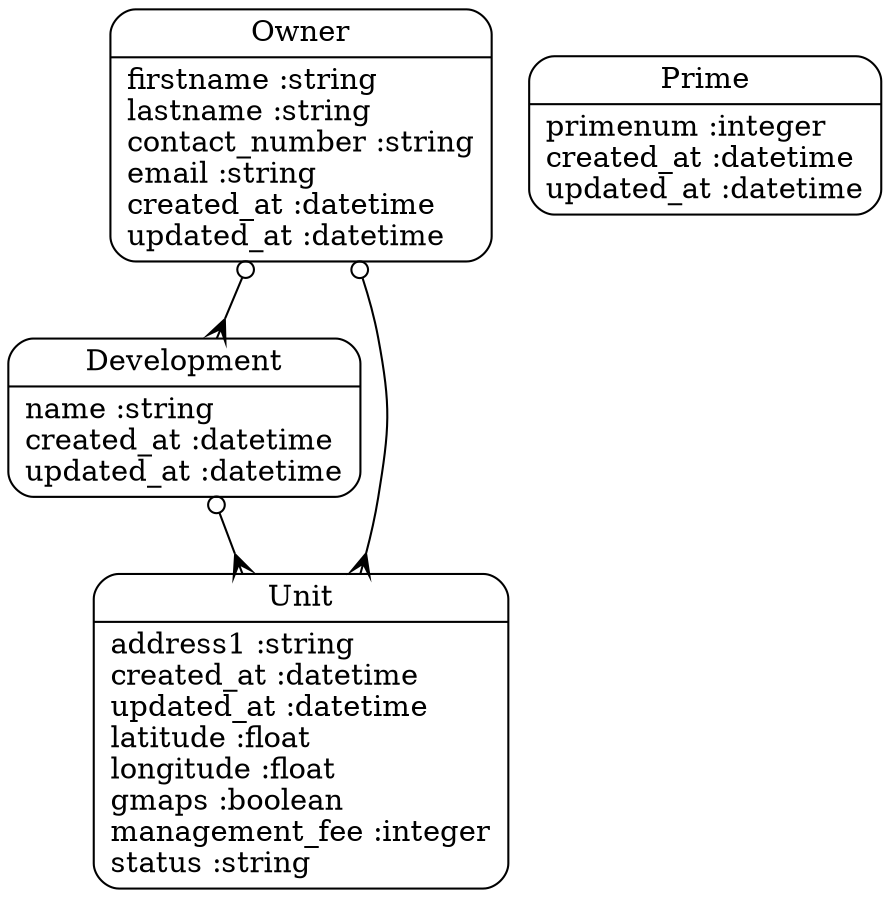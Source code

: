 digraph models_diagram {
	graph[overlap=false, splines=true]
	"Development" [shape=Mrecord, label="{Development|name :string\lcreated_at :datetime\lupdated_at :datetime\l}"]
	"Prime" [shape=Mrecord, label="{Prime|primenum :integer\lcreated_at :datetime\lupdated_at :datetime\l}"]
	"Unit" [shape=Mrecord, label="{Unit|address1 :string\lcreated_at :datetime\lupdated_at :datetime\llatitude :float\llongitude :float\lgmaps :boolean\lmanagement_fee :integer\lstatus :string\l}"]
	"Owner" [shape=Mrecord, label="{Owner|firstname :string\llastname :string\lcontact_number :string\lemail :string\lcreated_at :datetime\lupdated_at :datetime\l}"]
	"Development" -> "Unit" [arrowtail=odot, arrowhead=crow, dir=both]
	"Owner" -> "Development" [arrowtail=odot, arrowhead=crow, dir=both]
	"Owner" -> "Unit" [arrowtail=odot, arrowhead=crow, dir=both]
}

